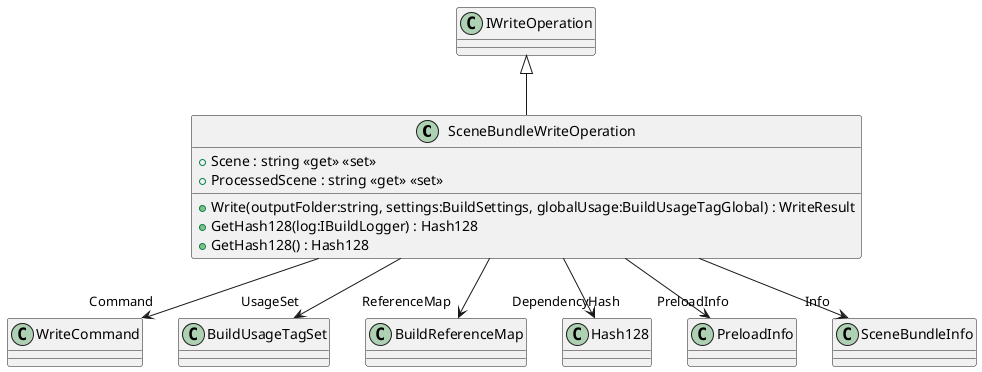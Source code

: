 @startuml
class SceneBundleWriteOperation {
    + Scene : string <<get>> <<set>>
    + ProcessedScene : string <<get>> <<set>>
    + Write(outputFolder:string, settings:BuildSettings, globalUsage:BuildUsageTagGlobal) : WriteResult
    + GetHash128(log:IBuildLogger) : Hash128
    + GetHash128() : Hash128
}
IWriteOperation <|-- SceneBundleWriteOperation
SceneBundleWriteOperation --> "Command" WriteCommand
SceneBundleWriteOperation --> "UsageSet" BuildUsageTagSet
SceneBundleWriteOperation --> "ReferenceMap" BuildReferenceMap
SceneBundleWriteOperation --> "DependencyHash" Hash128
SceneBundleWriteOperation --> "PreloadInfo" PreloadInfo
SceneBundleWriteOperation --> "Info" SceneBundleInfo
@enduml
